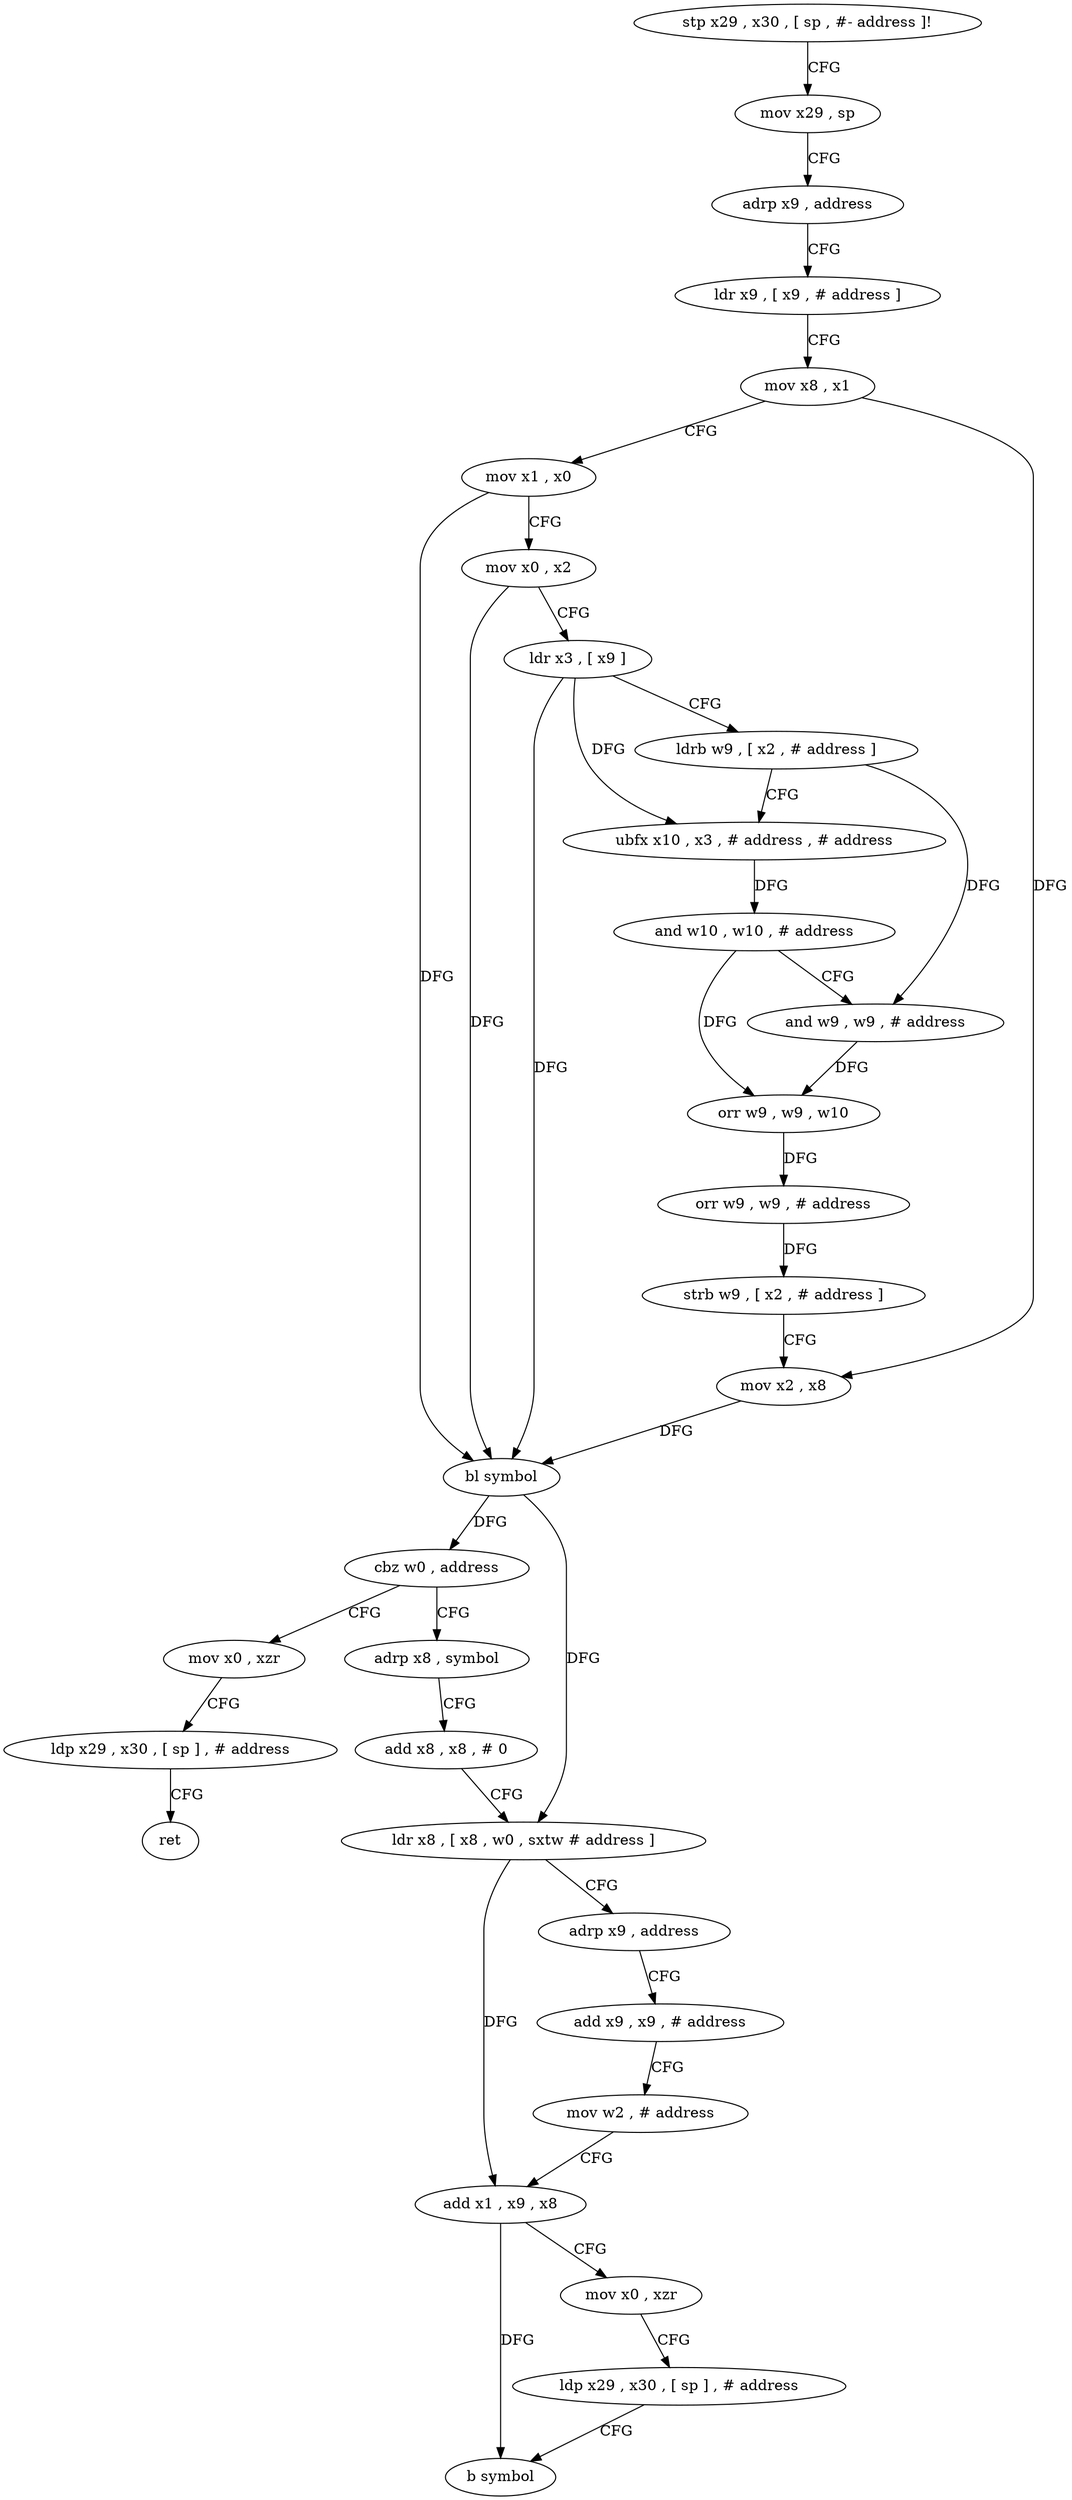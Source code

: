 digraph "func" {
"4229900" [label = "stp x29 , x30 , [ sp , #- address ]!" ]
"4229904" [label = "mov x29 , sp" ]
"4229908" [label = "adrp x9 , address" ]
"4229912" [label = "ldr x9 , [ x9 , # address ]" ]
"4229916" [label = "mov x8 , x1" ]
"4229920" [label = "mov x1 , x0" ]
"4229924" [label = "mov x0 , x2" ]
"4229928" [label = "ldr x3 , [ x9 ]" ]
"4229932" [label = "ldrb w9 , [ x2 , # address ]" ]
"4229936" [label = "ubfx x10 , x3 , # address , # address" ]
"4229940" [label = "and w10 , w10 , # address" ]
"4229944" [label = "and w9 , w9 , # address" ]
"4229948" [label = "orr w9 , w9 , w10" ]
"4229952" [label = "orr w9 , w9 , # address" ]
"4229956" [label = "strb w9 , [ x2 , # address ]" ]
"4229960" [label = "mov x2 , x8" ]
"4229964" [label = "bl symbol" ]
"4229968" [label = "cbz w0 , address" ]
"4230012" [label = "mov x0 , xzr" ]
"4229972" [label = "adrp x8 , symbol" ]
"4230016" [label = "ldp x29 , x30 , [ sp ] , # address" ]
"4230020" [label = "ret" ]
"4229976" [label = "add x8 , x8 , # 0" ]
"4229980" [label = "ldr x8 , [ x8 , w0 , sxtw # address ]" ]
"4229984" [label = "adrp x9 , address" ]
"4229988" [label = "add x9 , x9 , # address" ]
"4229992" [label = "mov w2 , # address" ]
"4229996" [label = "add x1 , x9 , x8" ]
"4230000" [label = "mov x0 , xzr" ]
"4230004" [label = "ldp x29 , x30 , [ sp ] , # address" ]
"4230008" [label = "b symbol" ]
"4229900" -> "4229904" [ label = "CFG" ]
"4229904" -> "4229908" [ label = "CFG" ]
"4229908" -> "4229912" [ label = "CFG" ]
"4229912" -> "4229916" [ label = "CFG" ]
"4229916" -> "4229920" [ label = "CFG" ]
"4229916" -> "4229960" [ label = "DFG" ]
"4229920" -> "4229924" [ label = "CFG" ]
"4229920" -> "4229964" [ label = "DFG" ]
"4229924" -> "4229928" [ label = "CFG" ]
"4229924" -> "4229964" [ label = "DFG" ]
"4229928" -> "4229932" [ label = "CFG" ]
"4229928" -> "4229936" [ label = "DFG" ]
"4229928" -> "4229964" [ label = "DFG" ]
"4229932" -> "4229936" [ label = "CFG" ]
"4229932" -> "4229944" [ label = "DFG" ]
"4229936" -> "4229940" [ label = "DFG" ]
"4229940" -> "4229944" [ label = "CFG" ]
"4229940" -> "4229948" [ label = "DFG" ]
"4229944" -> "4229948" [ label = "DFG" ]
"4229948" -> "4229952" [ label = "DFG" ]
"4229952" -> "4229956" [ label = "DFG" ]
"4229956" -> "4229960" [ label = "CFG" ]
"4229960" -> "4229964" [ label = "DFG" ]
"4229964" -> "4229968" [ label = "DFG" ]
"4229964" -> "4229980" [ label = "DFG" ]
"4229968" -> "4230012" [ label = "CFG" ]
"4229968" -> "4229972" [ label = "CFG" ]
"4230012" -> "4230016" [ label = "CFG" ]
"4229972" -> "4229976" [ label = "CFG" ]
"4230016" -> "4230020" [ label = "CFG" ]
"4229976" -> "4229980" [ label = "CFG" ]
"4229980" -> "4229984" [ label = "CFG" ]
"4229980" -> "4229996" [ label = "DFG" ]
"4229984" -> "4229988" [ label = "CFG" ]
"4229988" -> "4229992" [ label = "CFG" ]
"4229992" -> "4229996" [ label = "CFG" ]
"4229996" -> "4230000" [ label = "CFG" ]
"4229996" -> "4230008" [ label = "DFG" ]
"4230000" -> "4230004" [ label = "CFG" ]
"4230004" -> "4230008" [ label = "CFG" ]
}
